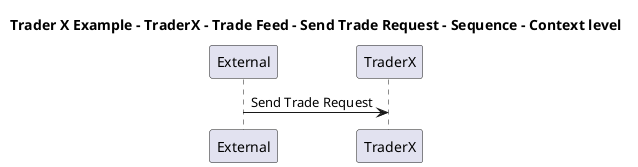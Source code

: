 @startuml

title Trader X Example - TraderX - Trade Feed - Send Trade Request - Sequence - Context level

participant "External" as C4InterFlow.SoftwareSystems.ExternalSystem
participant "TraderX" as TraderXExample.SoftwareSystems.TraderX

C4InterFlow.SoftwareSystems.ExternalSystem -> TraderXExample.SoftwareSystems.TraderX : Send Trade Request


@enduml
